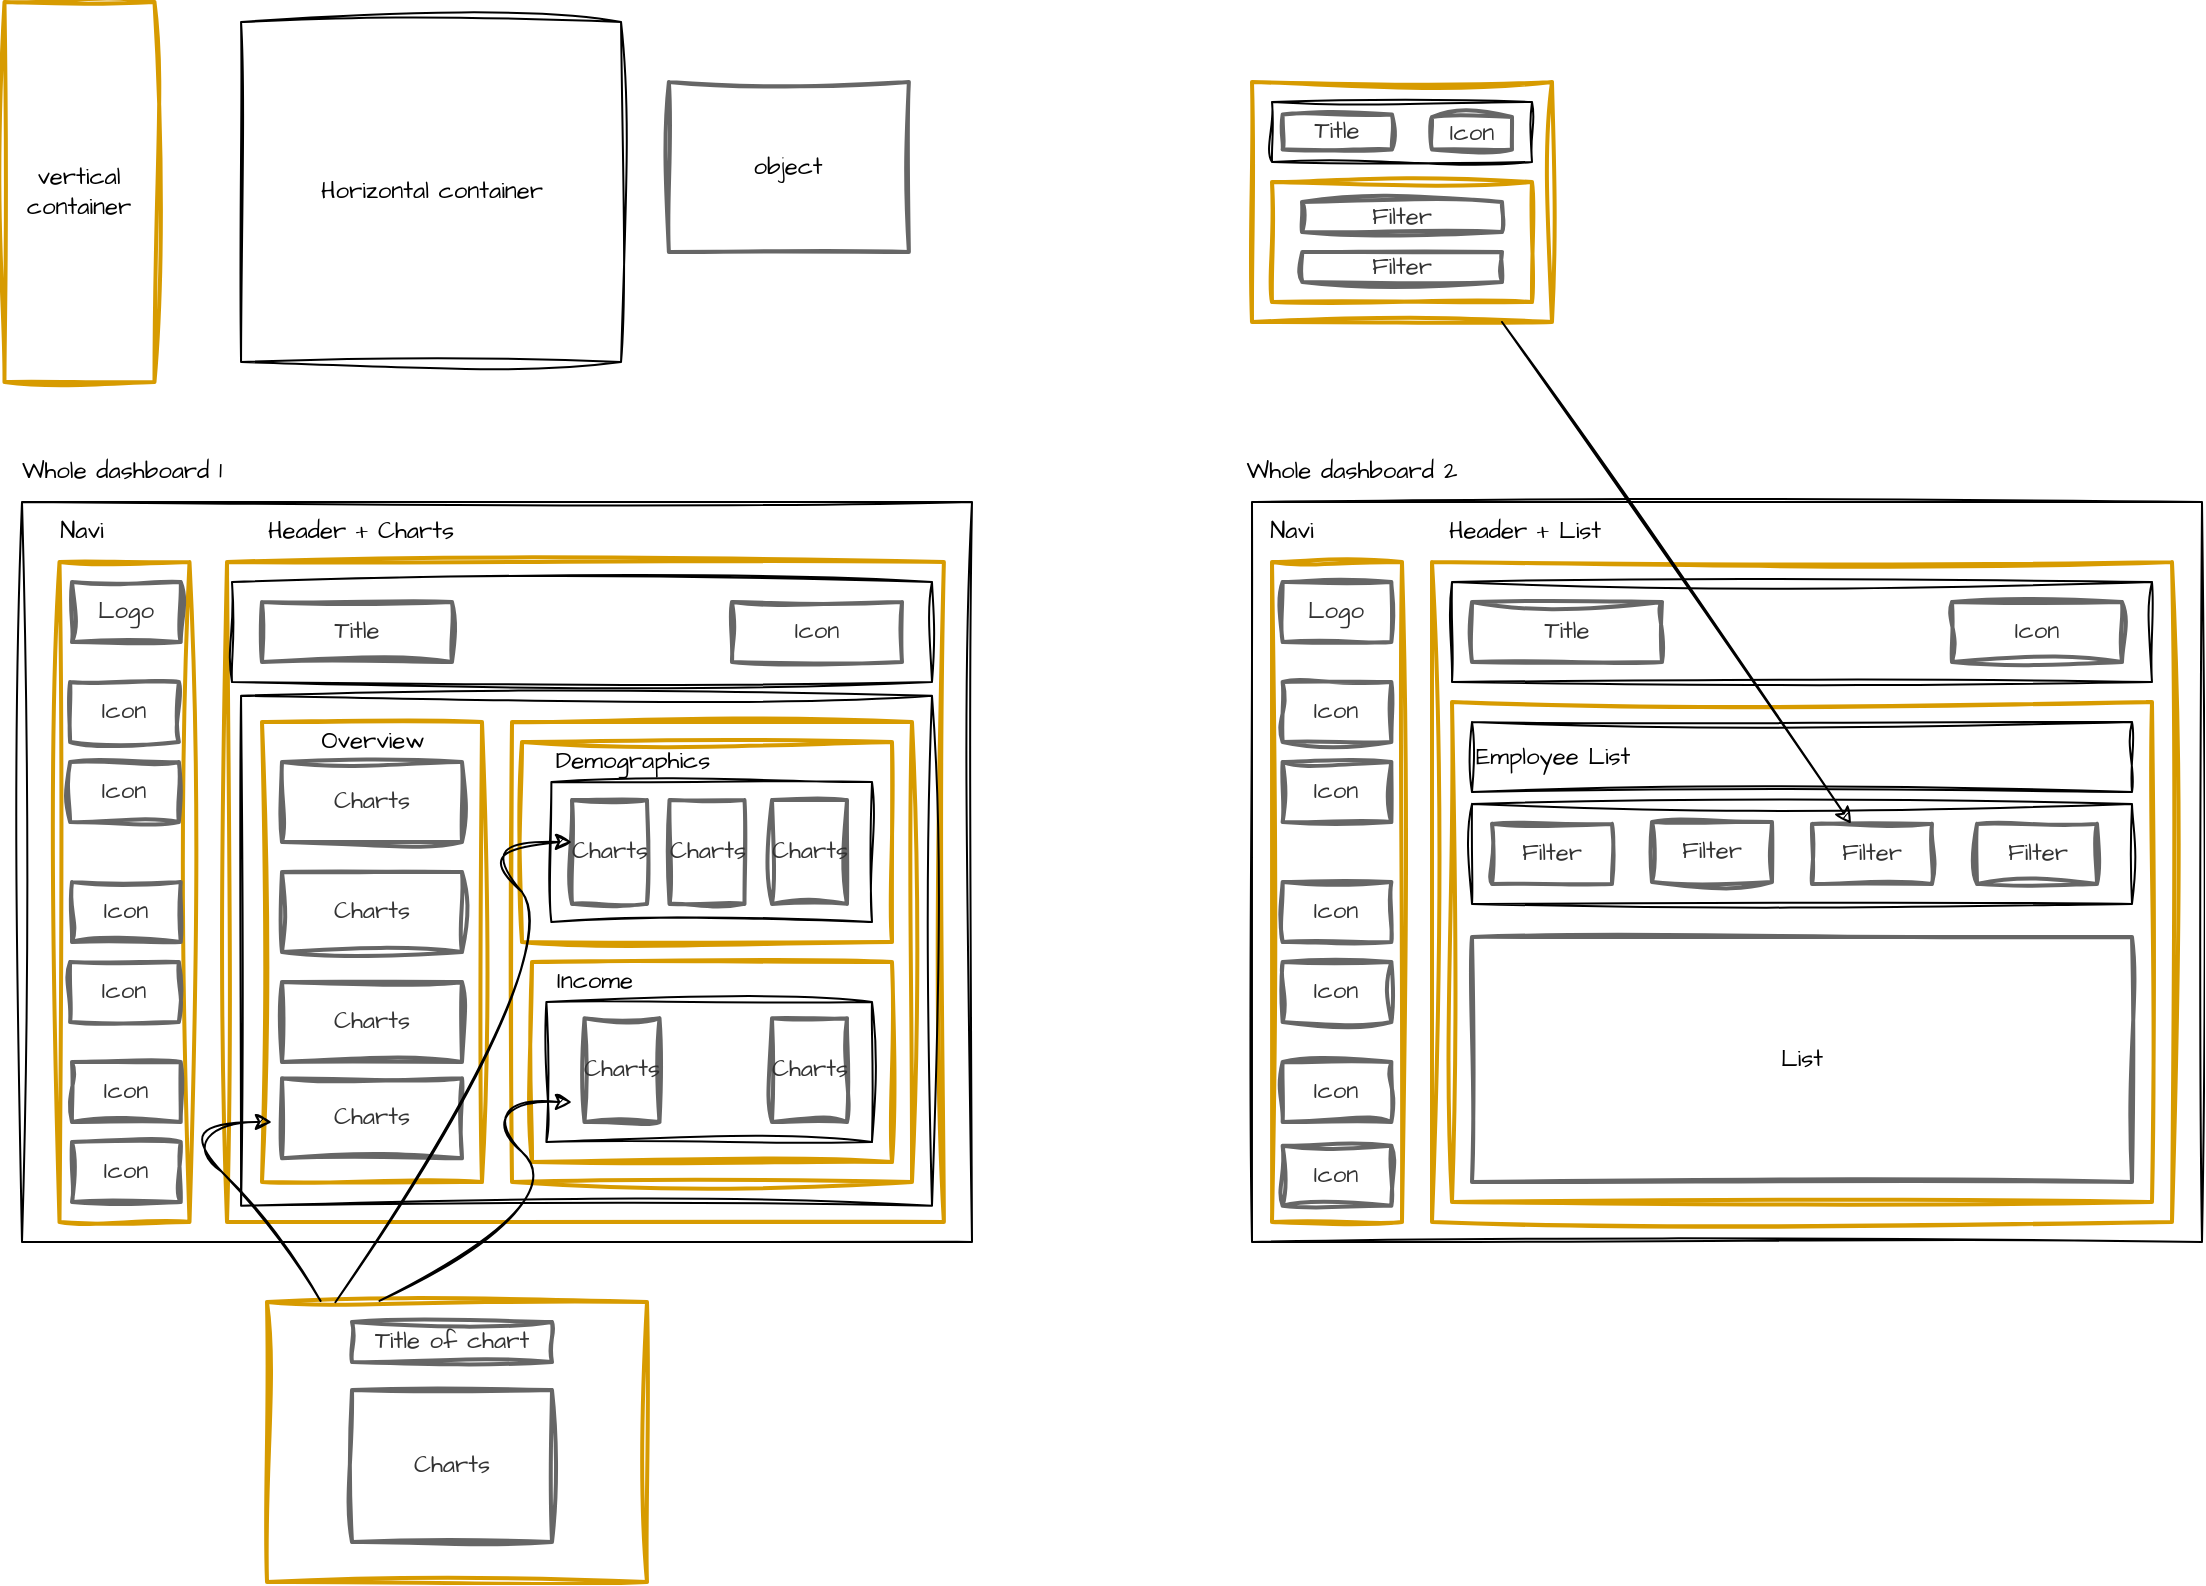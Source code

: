 <mxfile version="24.7.8">
  <diagram name="Page-1" id="XoTQVVrKs0Xj1rldHVB5">
    <mxGraphModel dx="675" dy="-282" grid="1" gridSize="10" guides="1" tooltips="1" connect="1" arrows="1" fold="1" page="0" pageScale="1" pageWidth="850" pageHeight="1100" math="0" shadow="0">
      <root>
        <mxCell id="0" />
        <mxCell id="1" parent="0" />
        <mxCell id="hkMnU-k49Y-wbds0Kl2f-65" value="" style="rounded=0;whiteSpace=wrap;html=1;sketch=1;hachureGap=4;jiggle=2;curveFitting=1;fontFamily=Architects Daughter;fontSource=https%3A%2F%2Ffonts.googleapis.com%2Fcss%3Ffamily%3DArchitects%2BDaughter;" parent="1" vertex="1">
          <mxGeometry x="545" y="1180" width="475" height="370" as="geometry" />
        </mxCell>
        <mxCell id="hkMnU-k49Y-wbds0Kl2f-36" value="Horizontal container" style="rounded=0;whiteSpace=wrap;html=1;sketch=1;hachureGap=4;jiggle=2;curveFitting=1;fontFamily=Architects Daughter;fontSource=https%3A%2F%2Ffonts.googleapis.com%2Fcss%3Ffamily%3DArchitects%2BDaughter;" parent="1" vertex="1">
          <mxGeometry x="654.53" y="940" width="190" height="170" as="geometry" />
        </mxCell>
        <mxCell id="hkMnU-k49Y-wbds0Kl2f-6" value="vertical container" style="rounded=0;whiteSpace=wrap;html=1;sketch=1;hachureGap=4;jiggle=2;curveFitting=1;fontFamily=Architects Daughter;fontSource=https%3A%2F%2Ffonts.googleapis.com%2Fcss%3Ffamily%3DArchitects%2BDaughter;direction=south;fillColor=none;strokeColor=#d79b00;strokeWidth=2;" parent="1" vertex="1">
          <mxGeometry x="536.24" y="930" width="75" height="190" as="geometry" />
        </mxCell>
        <mxCell id="hkMnU-k49Y-wbds0Kl2f-9" value="Whole dashboard 1" style="text;html=1;align=center;verticalAlign=middle;whiteSpace=wrap;rounded=0;fontFamily=Architects Daughter;fontSource=https%3A%2F%2Ffonts.googleapis.com%2Fcss%3Ffamily%3DArchitects%2BDaughter;" parent="1" vertex="1">
          <mxGeometry x="534.53" y="1150" width="120" height="30" as="geometry" />
        </mxCell>
        <mxCell id="hkMnU-k49Y-wbds0Kl2f-13" value="Navi" style="text;html=1;align=center;verticalAlign=middle;whiteSpace=wrap;rounded=0;fontFamily=Architects Daughter;fontSource=https%3A%2F%2Ffonts.googleapis.com%2Fcss%3Ffamily%3DArchitects%2BDaughter;" parent="1" vertex="1">
          <mxGeometry x="545" y="1180" width="60" height="30" as="geometry" />
        </mxCell>
        <mxCell id="hkMnU-k49Y-wbds0Kl2f-30" value="" style="rounded=0;whiteSpace=wrap;html=1;sketch=1;hachureGap=4;jiggle=2;curveFitting=1;fontFamily=Architects Daughter;fontSource=https%3A%2F%2Ffonts.googleapis.com%2Fcss%3Ffamily%3DArchitects%2BDaughter;direction=south;fillColor=none;strokeColor=#d79b00;strokeWidth=2;" parent="1" vertex="1">
          <mxGeometry x="647.5" y="1210" width="358.44" height="330" as="geometry" />
        </mxCell>
        <mxCell id="hkMnU-k49Y-wbds0Kl2f-37" value="object" style="rounded=0;whiteSpace=wrap;html=1;sketch=1;hachureGap=4;jiggle=2;curveFitting=1;fontFamily=Architects Daughter;fontSource=https%3A%2F%2Ffonts.googleapis.com%2Fcss%3Ffamily%3DArchitects%2BDaughter;fillColor=none;strokeColor=#666666;strokeWidth=2;" parent="1" vertex="1">
          <mxGeometry x="868.44" y="970" width="120" height="85" as="geometry" />
        </mxCell>
        <mxCell id="hkMnU-k49Y-wbds0Kl2f-40" style="edgeStyle=orthogonalEdgeStyle;rounded=0;sketch=1;hachureGap=4;jiggle=2;curveFitting=1;orthogonalLoop=1;jettySize=auto;html=1;exitX=1;exitY=0.5;exitDx=0;exitDy=0;fontFamily=Architects Daughter;fontSource=https%3A%2F%2Ffonts.googleapis.com%2Fcss%3Ffamily%3DArchitects%2BDaughter;" parent="1" source="hkMnU-k49Y-wbds0Kl2f-6" target="hkMnU-k49Y-wbds0Kl2f-6" edge="1">
          <mxGeometry relative="1" as="geometry" />
        </mxCell>
        <mxCell id="hkMnU-k49Y-wbds0Kl2f-63" value="" style="rounded=0;whiteSpace=wrap;html=1;sketch=1;hachureGap=4;jiggle=2;curveFitting=1;fontFamily=Architects Daughter;fontSource=https%3A%2F%2Ffonts.googleapis.com%2Fcss%3Ffamily%3DArchitects%2BDaughter;direction=south;fillColor=none;strokeColor=#d79b00;strokeWidth=2;" parent="1" vertex="1">
          <mxGeometry x="563.75" y="1210" width="65" height="330" as="geometry" />
        </mxCell>
        <mxCell id="hkMnU-k49Y-wbds0Kl2f-67" value="Logo" style="rounded=0;whiteSpace=wrap;html=1;sketch=1;hachureGap=4;jiggle=2;curveFitting=1;fontFamily=Architects Daughter;fontSource=https%3A%2F%2Ffonts.googleapis.com%2Fcss%3Ffamily%3DArchitects%2BDaughter;fillColor=none;strokeColor=#666666;strokeWidth=2;fontColor=#333333;" parent="1" vertex="1">
          <mxGeometry x="570" y="1220" width="54.37" height="30" as="geometry" />
        </mxCell>
        <mxCell id="hkMnU-k49Y-wbds0Kl2f-68" value="Icon" style="rounded=0;whiteSpace=wrap;html=1;sketch=1;hachureGap=4;jiggle=2;curveFitting=1;fontFamily=Architects Daughter;fontSource=https%3A%2F%2Ffonts.googleapis.com%2Fcss%3Ffamily%3DArchitects%2BDaughter;fillColor=none;strokeColor=#666666;strokeWidth=2;fontColor=#333333;" parent="1" vertex="1">
          <mxGeometry x="569.06" y="1270" width="54.37" height="30" as="geometry" />
        </mxCell>
        <mxCell id="hkMnU-k49Y-wbds0Kl2f-69" value="Icon" style="rounded=0;whiteSpace=wrap;html=1;sketch=1;hachureGap=4;jiggle=2;curveFitting=1;fontFamily=Architects Daughter;fontSource=https%3A%2F%2Ffonts.googleapis.com%2Fcss%3Ffamily%3DArchitects%2BDaughter;fillColor=none;strokeColor=#666666;strokeWidth=2;fontColor=#333333;" parent="1" vertex="1">
          <mxGeometry x="569.06" y="1310" width="54.37" height="30" as="geometry" />
        </mxCell>
        <mxCell id="hkMnU-k49Y-wbds0Kl2f-70" value="Icon" style="rounded=0;whiteSpace=wrap;html=1;sketch=1;hachureGap=4;jiggle=2;curveFitting=1;fontFamily=Architects Daughter;fontSource=https%3A%2F%2Ffonts.googleapis.com%2Fcss%3Ffamily%3DArchitects%2BDaughter;fillColor=none;strokeColor=#666666;strokeWidth=2;fontColor=#333333;" parent="1" vertex="1">
          <mxGeometry x="570" y="1460" width="54.37" height="30" as="geometry" />
        </mxCell>
        <mxCell id="hkMnU-k49Y-wbds0Kl2f-71" value="Icon" style="rounded=0;whiteSpace=wrap;html=1;sketch=1;hachureGap=4;jiggle=2;curveFitting=1;fontFamily=Architects Daughter;fontSource=https%3A%2F%2Ffonts.googleapis.com%2Fcss%3Ffamily%3DArchitects%2BDaughter;fillColor=none;strokeColor=#666666;strokeWidth=2;fontColor=#333333;" parent="1" vertex="1">
          <mxGeometry x="570" y="1500" width="54.37" height="30" as="geometry" />
        </mxCell>
        <mxCell id="hkMnU-k49Y-wbds0Kl2f-73" value="Icon" style="rounded=0;whiteSpace=wrap;html=1;sketch=1;hachureGap=4;jiggle=2;curveFitting=1;fontFamily=Architects Daughter;fontSource=https%3A%2F%2Ffonts.googleapis.com%2Fcss%3Ffamily%3DArchitects%2BDaughter;fillColor=none;strokeColor=#666666;strokeWidth=2;fontColor=#333333;" parent="1" vertex="1">
          <mxGeometry x="570" y="1370" width="54.37" height="30" as="geometry" />
        </mxCell>
        <mxCell id="hkMnU-k49Y-wbds0Kl2f-74" value="Icon" style="rounded=0;whiteSpace=wrap;html=1;sketch=1;hachureGap=4;jiggle=2;curveFitting=1;fontFamily=Architects Daughter;fontSource=https%3A%2F%2Ffonts.googleapis.com%2Fcss%3Ffamily%3DArchitects%2BDaughter;fillColor=none;strokeColor=#666666;strokeWidth=2;fontColor=#333333;" parent="1" vertex="1">
          <mxGeometry x="569.06" y="1410" width="54.37" height="30" as="geometry" />
        </mxCell>
        <mxCell id="hkMnU-k49Y-wbds0Kl2f-75" value="" style="rounded=0;whiteSpace=wrap;html=1;sketch=1;hachureGap=4;jiggle=2;curveFitting=1;fontFamily=Architects Daughter;fontSource=https%3A%2F%2Ffonts.googleapis.com%2Fcss%3Ffamily%3DArchitects%2BDaughter;" parent="1" vertex="1">
          <mxGeometry x="650" y="1220" width="350" height="50" as="geometry" />
        </mxCell>
        <mxCell id="hkMnU-k49Y-wbds0Kl2f-34" value="Title" style="rounded=0;whiteSpace=wrap;html=1;sketch=1;hachureGap=4;jiggle=2;curveFitting=1;fontFamily=Architects Daughter;fontSource=https%3A%2F%2Ffonts.googleapis.com%2Fcss%3Ffamily%3DArchitects%2BDaughter;fillColor=none;strokeColor=#666666;strokeWidth=2;fontColor=#333333;" parent="1" vertex="1">
          <mxGeometry x="665" y="1230" width="95" height="30" as="geometry" />
        </mxCell>
        <mxCell id="hkMnU-k49Y-wbds0Kl2f-7" value="Icon" style="rounded=0;whiteSpace=wrap;html=1;sketch=1;hachureGap=4;jiggle=2;curveFitting=1;fontFamily=Architects Daughter;fontSource=https%3A%2F%2Ffonts.googleapis.com%2Fcss%3Ffamily%3DArchitects%2BDaughter;fillColor=none;strokeColor=#666666;strokeWidth=2;fontColor=#333333;" parent="1" vertex="1">
          <mxGeometry x="900" y="1230" width="85" height="30" as="geometry" />
        </mxCell>
        <mxCell id="hkMnU-k49Y-wbds0Kl2f-77" value="Header + Charts" style="text;html=1;align=center;verticalAlign=middle;whiteSpace=wrap;rounded=0;fontFamily=Architects Daughter;fontSource=https%3A%2F%2Ffonts.googleapis.com%2Fcss%3Ffamily%3DArchitects%2BDaughter;" parent="1" vertex="1">
          <mxGeometry x="647.5" y="1180" width="132.5" height="30" as="geometry" />
        </mxCell>
        <mxCell id="hkMnU-k49Y-wbds0Kl2f-102" value="" style="rounded=0;whiteSpace=wrap;html=1;sketch=1;hachureGap=4;jiggle=2;curveFitting=1;fontFamily=Architects Daughter;fontSource=https%3A%2F%2Ffonts.googleapis.com%2Fcss%3Ffamily%3DArchitects%2BDaughter;direction=south;fillColor=none;strokeColor=#d79b00;strokeWidth=2;" parent="1" vertex="1">
          <mxGeometry x="667.5" y="1580" width="190" height="140" as="geometry" />
        </mxCell>
        <mxCell id="hkMnU-k49Y-wbds0Kl2f-103" value="Title of chart" style="rounded=0;whiteSpace=wrap;html=1;sketch=1;hachureGap=4;jiggle=2;curveFitting=1;fontFamily=Architects Daughter;fontSource=https%3A%2F%2Ffonts.googleapis.com%2Fcss%3Ffamily%3DArchitects%2BDaughter;fillColor=none;strokeColor=#666666;strokeWidth=2;fontColor=#333333;" parent="1" vertex="1">
          <mxGeometry x="710" y="1590" width="100" height="20" as="geometry" />
        </mxCell>
        <mxCell id="hkMnU-k49Y-wbds0Kl2f-104" value="Charts" style="rounded=0;whiteSpace=wrap;html=1;sketch=1;hachureGap=4;jiggle=2;curveFitting=1;fontFamily=Architects Daughter;fontSource=https%3A%2F%2Ffonts.googleapis.com%2Fcss%3Ffamily%3DArchitects%2BDaughter;fillColor=none;strokeColor=#666666;strokeWidth=2;fontColor=#333333;" parent="1" vertex="1">
          <mxGeometry x="710" y="1624.06" width="100" height="75.94" as="geometry" />
        </mxCell>
        <mxCell id="hkMnU-k49Y-wbds0Kl2f-115" value="" style="rounded=0;whiteSpace=wrap;html=1;sketch=1;hachureGap=4;jiggle=2;curveFitting=1;fontFamily=Architects Daughter;fontSource=https%3A%2F%2Ffonts.googleapis.com%2Fcss%3Ffamily%3DArchitects%2BDaughter;" parent="1" vertex="1">
          <mxGeometry x="654.53" y="1276.88" width="345.47" height="255" as="geometry" />
        </mxCell>
        <mxCell id="hkMnU-k49Y-wbds0Kl2f-42" value="" style="rounded=0;whiteSpace=wrap;html=1;sketch=1;hachureGap=4;jiggle=2;curveFitting=1;fontFamily=Architects Daughter;fontSource=https%3A%2F%2Ffonts.googleapis.com%2Fcss%3Ffamily%3DArchitects%2BDaughter;direction=south;fillColor=none;strokeColor=#d79b00;strokeWidth=2;" parent="1" vertex="1">
          <mxGeometry x="665" y="1290" width="110" height="230" as="geometry" />
        </mxCell>
        <mxCell id="hkMnU-k49Y-wbds0Kl2f-47" value="Charts" style="rounded=0;whiteSpace=wrap;html=1;sketch=1;hachureGap=4;jiggle=2;curveFitting=1;fontFamily=Architects Daughter;fontSource=https%3A%2F%2Ffonts.googleapis.com%2Fcss%3Ffamily%3DArchitects%2BDaughter;fillColor=none;strokeColor=#666666;strokeWidth=2;fontColor=#333333;" parent="1" vertex="1">
          <mxGeometry x="675" y="1310" width="90" height="40" as="geometry" />
        </mxCell>
        <mxCell id="hkMnU-k49Y-wbds0Kl2f-79" value="Charts" style="rounded=0;whiteSpace=wrap;html=1;sketch=1;hachureGap=4;jiggle=2;curveFitting=1;fontFamily=Architects Daughter;fontSource=https%3A%2F%2Ffonts.googleapis.com%2Fcss%3Ffamily%3DArchitects%2BDaughter;fillColor=none;strokeColor=#666666;strokeWidth=2;fontColor=#333333;" parent="1" vertex="1">
          <mxGeometry x="675" y="1365" width="90" height="40" as="geometry" />
        </mxCell>
        <mxCell id="hkMnU-k49Y-wbds0Kl2f-80" value="Charts" style="rounded=0;whiteSpace=wrap;html=1;sketch=1;hachureGap=4;jiggle=2;curveFitting=1;fontFamily=Architects Daughter;fontSource=https%3A%2F%2Ffonts.googleapis.com%2Fcss%3Ffamily%3DArchitects%2BDaughter;fillColor=none;strokeColor=#666666;strokeWidth=2;fontColor=#333333;" parent="1" vertex="1">
          <mxGeometry x="675" y="1420" width="90" height="40" as="geometry" />
        </mxCell>
        <mxCell id="hkMnU-k49Y-wbds0Kl2f-81" value="Charts" style="rounded=0;whiteSpace=wrap;html=1;sketch=1;hachureGap=4;jiggle=2;curveFitting=1;fontFamily=Architects Daughter;fontSource=https%3A%2F%2Ffonts.googleapis.com%2Fcss%3Ffamily%3DArchitects%2BDaughter;fillColor=none;strokeColor=#666666;strokeWidth=2;fontColor=#333333;" parent="1" vertex="1">
          <mxGeometry x="675" y="1468.12" width="90" height="40" as="geometry" />
        </mxCell>
        <mxCell id="hkMnU-k49Y-wbds0Kl2f-46" value="Overview" style="text;html=1;align=center;verticalAlign=middle;whiteSpace=wrap;rounded=0;fontFamily=Architects Daughter;fontSource=https%3A%2F%2Ffonts.googleapis.com%2Fcss%3Ffamily%3DArchitects%2BDaughter;" parent="1" vertex="1">
          <mxGeometry x="668.75" y="1290" width="102.5" height="20" as="geometry" />
        </mxCell>
        <mxCell id="hkMnU-k49Y-wbds0Kl2f-82" value="" style="rounded=0;whiteSpace=wrap;html=1;sketch=1;hachureGap=4;jiggle=2;curveFitting=1;fontFamily=Architects Daughter;fontSource=https%3A%2F%2Ffonts.googleapis.com%2Fcss%3Ffamily%3DArchitects%2BDaughter;direction=south;fillColor=none;strokeColor=#d79b00;strokeWidth=2;" parent="1" vertex="1">
          <mxGeometry x="790" y="1290" width="200" height="230" as="geometry" />
        </mxCell>
        <mxCell id="hkMnU-k49Y-wbds0Kl2f-85" value="vertical container" style="rounded=0;whiteSpace=wrap;html=1;sketch=1;hachureGap=4;jiggle=2;curveFitting=1;fontFamily=Architects Daughter;fontSource=https%3A%2F%2Ffonts.googleapis.com%2Fcss%3Ffamily%3DArchitects%2BDaughter;direction=south;fillColor=none;strokeColor=#d79b00;strokeWidth=2;" parent="1" vertex="1">
          <mxGeometry x="795" y="1300" width="185" height="100" as="geometry" />
        </mxCell>
        <mxCell id="hkMnU-k49Y-wbds0Kl2f-86" value="" style="rounded=0;whiteSpace=wrap;html=1;sketch=1;hachureGap=4;jiggle=2;curveFitting=1;fontFamily=Architects Daughter;fontSource=https%3A%2F%2Ffonts.googleapis.com%2Fcss%3Ffamily%3DArchitects%2BDaughter;direction=south;fillColor=none;strokeColor=#d79b00;strokeWidth=2;" parent="1" vertex="1">
          <mxGeometry x="800" y="1410" width="180" height="100" as="geometry" />
        </mxCell>
        <mxCell id="hkMnU-k49Y-wbds0Kl2f-89" value="" style="rounded=0;whiteSpace=wrap;html=1;sketch=1;hachureGap=4;jiggle=2;curveFitting=1;fontFamily=Architects Daughter;fontSource=https%3A%2F%2Ffonts.googleapis.com%2Fcss%3Ffamily%3DArchitects%2BDaughter;" parent="1" vertex="1">
          <mxGeometry x="809.69" y="1320" width="160.31" height="70" as="geometry" />
        </mxCell>
        <mxCell id="hkMnU-k49Y-wbds0Kl2f-93" value="Charts" style="rounded=0;whiteSpace=wrap;html=1;sketch=1;hachureGap=4;jiggle=2;curveFitting=1;fontFamily=Architects Daughter;fontSource=https%3A%2F%2Ffonts.googleapis.com%2Fcss%3Ffamily%3DArchitects%2BDaughter;fillColor=none;strokeColor=#666666;strokeWidth=2;fontColor=#333333;" parent="1" vertex="1">
          <mxGeometry x="820" y="1329.06" width="37.5" height="51.88" as="geometry" />
        </mxCell>
        <mxCell id="hkMnU-k49Y-wbds0Kl2f-94" value="Charts" style="rounded=0;whiteSpace=wrap;html=1;sketch=1;hachureGap=4;jiggle=2;curveFitting=1;fontFamily=Architects Daughter;fontSource=https%3A%2F%2Ffonts.googleapis.com%2Fcss%3Ffamily%3DArchitects%2BDaughter;fillColor=none;strokeColor=#666666;strokeWidth=2;fontColor=#333333;" parent="1" vertex="1">
          <mxGeometry x="868.75" y="1329.06" width="37.5" height="51.88" as="geometry" />
        </mxCell>
        <mxCell id="hkMnU-k49Y-wbds0Kl2f-95" value="Charts" style="rounded=0;whiteSpace=wrap;html=1;sketch=1;hachureGap=4;jiggle=2;curveFitting=1;fontFamily=Architects Daughter;fontSource=https%3A%2F%2Ffonts.googleapis.com%2Fcss%3Ffamily%3DArchitects%2BDaughter;fillColor=none;strokeColor=#666666;strokeWidth=2;fontColor=#333333;" parent="1" vertex="1">
          <mxGeometry x="920" y="1329.06" width="37.5" height="51.88" as="geometry" />
        </mxCell>
        <mxCell id="hkMnU-k49Y-wbds0Kl2f-91" value="" style="rounded=0;whiteSpace=wrap;html=1;sketch=1;hachureGap=4;jiggle=2;curveFitting=1;fontFamily=Architects Daughter;fontSource=https%3A%2F%2Ffonts.googleapis.com%2Fcss%3Ffamily%3DArchitects%2BDaughter;" parent="1" vertex="1">
          <mxGeometry x="807.19" y="1430" width="162.81" height="70" as="geometry" />
        </mxCell>
        <mxCell id="hkMnU-k49Y-wbds0Kl2f-97" value="Charts" style="rounded=0;whiteSpace=wrap;html=1;sketch=1;hachureGap=4;jiggle=2;curveFitting=1;fontFamily=Architects Daughter;fontSource=https%3A%2F%2Ffonts.googleapis.com%2Fcss%3Ffamily%3DArchitects%2BDaughter;fillColor=none;strokeColor=#666666;strokeWidth=2;fontColor=#333333;" parent="1" vertex="1">
          <mxGeometry x="826.25" y="1438.12" width="37.5" height="51.88" as="geometry" />
        </mxCell>
        <mxCell id="hkMnU-k49Y-wbds0Kl2f-98" value="Charts" style="rounded=0;whiteSpace=wrap;html=1;sketch=1;hachureGap=4;jiggle=2;curveFitting=1;fontFamily=Architects Daughter;fontSource=https%3A%2F%2Ffonts.googleapis.com%2Fcss%3Ffamily%3DArchitects%2BDaughter;fillColor=none;strokeColor=#666666;strokeWidth=2;fontColor=#333333;" parent="1" vertex="1">
          <mxGeometry x="920" y="1438.12" width="37.5" height="51.88" as="geometry" />
        </mxCell>
        <mxCell id="hkMnU-k49Y-wbds0Kl2f-87" value="Demographics" style="text;html=1;align=center;verticalAlign=middle;whiteSpace=wrap;rounded=0;fontFamily=Architects Daughter;fontSource=https%3A%2F%2Ffonts.googleapis.com%2Fcss%3Ffamily%3DArchitects%2BDaughter;" parent="1" vertex="1">
          <mxGeometry x="798.75" y="1300" width="102.5" height="20" as="geometry" />
        </mxCell>
        <mxCell id="hkMnU-k49Y-wbds0Kl2f-88" value="Income" style="text;html=1;align=center;verticalAlign=middle;whiteSpace=wrap;rounded=0;fontFamily=Architects Daughter;fontSource=https%3A%2F%2Ffonts.googleapis.com%2Fcss%3Ffamily%3DArchitects%2BDaughter;" parent="1" vertex="1">
          <mxGeometry x="780" y="1410" width="102.5" height="20" as="geometry" />
        </mxCell>
        <mxCell id="hkMnU-k49Y-wbds0Kl2f-132" value="" style="curved=1;endArrow=classic;html=1;rounded=0;sketch=1;hachureGap=4;jiggle=2;curveFitting=1;fontFamily=Architects Daughter;fontSource=https%3A%2F%2Ffonts.googleapis.com%2Fcss%3Ffamily%3DArchitects%2BDaughter;exitX=-0.004;exitY=0.704;exitDx=0;exitDy=0;exitPerimeter=0;" parent="1" source="hkMnU-k49Y-wbds0Kl2f-102" edge="1">
          <mxGeometry width="50" height="50" relative="1" as="geometry">
            <mxPoint x="770" y="1530" as="sourcePoint" />
            <mxPoint x="820" y="1480" as="targetPoint" />
            <Array as="points">
              <mxPoint x="820" y="1530" />
              <mxPoint x="770" y="1480" />
            </Array>
          </mxGeometry>
        </mxCell>
        <mxCell id="hkMnU-k49Y-wbds0Kl2f-133" value="" style="curved=1;endArrow=classic;html=1;rounded=0;sketch=1;hachureGap=4;jiggle=2;curveFitting=1;fontFamily=Architects Daughter;fontSource=https%3A%2F%2Ffonts.googleapis.com%2Fcss%3Ffamily%3DArchitects%2BDaughter;exitX=0.001;exitY=0.82;exitDx=0;exitDy=0;exitPerimeter=0;" parent="1" source="hkMnU-k49Y-wbds0Kl2f-102" edge="1">
          <mxGeometry width="50" height="50" relative="1" as="geometry">
            <mxPoint x="770" y="1400" as="sourcePoint" />
            <mxPoint x="820" y="1350" as="targetPoint" />
            <Array as="points">
              <mxPoint x="820" y="1400" />
              <mxPoint x="770" y="1350" />
            </Array>
          </mxGeometry>
        </mxCell>
        <mxCell id="hkMnU-k49Y-wbds0Kl2f-134" value="" style="curved=1;endArrow=classic;html=1;rounded=0;sketch=1;hachureGap=4;jiggle=2;curveFitting=1;fontFamily=Architects Daughter;fontSource=https%3A%2F%2Ffonts.googleapis.com%2Fcss%3Ffamily%3DArchitects%2BDaughter;exitX=-0.004;exitY=0.859;exitDx=0;exitDy=0;exitPerimeter=0;" parent="1" source="hkMnU-k49Y-wbds0Kl2f-102" edge="1">
          <mxGeometry width="50" height="50" relative="1" as="geometry">
            <mxPoint x="620" y="1540" as="sourcePoint" />
            <mxPoint x="670" y="1490" as="targetPoint" />
            <Array as="points">
              <mxPoint x="670" y="1540" />
              <mxPoint x="620" y="1490" />
            </Array>
          </mxGeometry>
        </mxCell>
        <mxCell id="8_1MPKHR6mkPk-_YTbra-1" value="" style="rounded=0;whiteSpace=wrap;html=1;sketch=1;hachureGap=4;jiggle=2;curveFitting=1;fontFamily=Architects Daughter;fontSource=https%3A%2F%2Ffonts.googleapis.com%2Fcss%3Ffamily%3DArchitects%2BDaughter;" vertex="1" parent="1">
          <mxGeometry x="1160" y="1180" width="475" height="370" as="geometry" />
        </mxCell>
        <mxCell id="8_1MPKHR6mkPk-_YTbra-2" value="" style="rounded=0;whiteSpace=wrap;html=1;sketch=1;hachureGap=4;jiggle=2;curveFitting=1;fontFamily=Architects Daughter;fontSource=https%3A%2F%2Ffonts.googleapis.com%2Fcss%3Ffamily%3DArchitects%2BDaughter;direction=south;fillColor=none;strokeColor=#d79b00;strokeWidth=2;" vertex="1" parent="1">
          <mxGeometry x="1170" y="1210" width="65" height="330" as="geometry" />
        </mxCell>
        <mxCell id="8_1MPKHR6mkPk-_YTbra-3" value="Logo" style="rounded=0;whiteSpace=wrap;html=1;sketch=1;hachureGap=4;jiggle=2;curveFitting=1;fontFamily=Architects Daughter;fontSource=https%3A%2F%2Ffonts.googleapis.com%2Fcss%3Ffamily%3DArchitects%2BDaughter;fillColor=none;strokeColor=#666666;strokeWidth=2;fontColor=#333333;" vertex="1" parent="1">
          <mxGeometry x="1175.32" y="1220" width="54.37" height="30" as="geometry" />
        </mxCell>
        <mxCell id="8_1MPKHR6mkPk-_YTbra-4" value="Icon" style="rounded=0;whiteSpace=wrap;html=1;sketch=1;hachureGap=4;jiggle=2;curveFitting=1;fontFamily=Architects Daughter;fontSource=https%3A%2F%2Ffonts.googleapis.com%2Fcss%3Ffamily%3DArchitects%2BDaughter;fillColor=none;strokeColor=#666666;strokeWidth=2;fontColor=#333333;" vertex="1" parent="1">
          <mxGeometry x="1175.32" y="1270" width="54.37" height="30" as="geometry" />
        </mxCell>
        <mxCell id="8_1MPKHR6mkPk-_YTbra-5" value="Icon" style="rounded=0;whiteSpace=wrap;html=1;sketch=1;hachureGap=4;jiggle=2;curveFitting=1;fontFamily=Architects Daughter;fontSource=https%3A%2F%2Ffonts.googleapis.com%2Fcss%3Ffamily%3DArchitects%2BDaughter;fillColor=none;strokeColor=#666666;strokeWidth=2;fontColor=#333333;" vertex="1" parent="1">
          <mxGeometry x="1175.32" y="1310" width="54.37" height="30" as="geometry" />
        </mxCell>
        <mxCell id="8_1MPKHR6mkPk-_YTbra-6" value="Icon" style="rounded=0;whiteSpace=wrap;html=1;sketch=1;hachureGap=4;jiggle=2;curveFitting=1;fontFamily=Architects Daughter;fontSource=https%3A%2F%2Ffonts.googleapis.com%2Fcss%3Ffamily%3DArchitects%2BDaughter;fillColor=none;strokeColor=#666666;strokeWidth=2;fontColor=#333333;" vertex="1" parent="1">
          <mxGeometry x="1175.32" y="1370" width="54.37" height="30" as="geometry" />
        </mxCell>
        <mxCell id="8_1MPKHR6mkPk-_YTbra-7" value="Icon" style="rounded=0;whiteSpace=wrap;html=1;sketch=1;hachureGap=4;jiggle=2;curveFitting=1;fontFamily=Architects Daughter;fontSource=https%3A%2F%2Ffonts.googleapis.com%2Fcss%3Ffamily%3DArchitects%2BDaughter;fillColor=none;strokeColor=#666666;strokeWidth=2;fontColor=#333333;" vertex="1" parent="1">
          <mxGeometry x="1175.32" y="1410" width="54.37" height="30" as="geometry" />
        </mxCell>
        <mxCell id="8_1MPKHR6mkPk-_YTbra-8" value="Icon" style="rounded=0;whiteSpace=wrap;html=1;sketch=1;hachureGap=4;jiggle=2;curveFitting=1;fontFamily=Architects Daughter;fontSource=https%3A%2F%2Ffonts.googleapis.com%2Fcss%3Ffamily%3DArchitects%2BDaughter;fillColor=none;strokeColor=#666666;strokeWidth=2;fontColor=#333333;" vertex="1" parent="1">
          <mxGeometry x="1175.32" y="1460" width="54.37" height="30" as="geometry" />
        </mxCell>
        <mxCell id="8_1MPKHR6mkPk-_YTbra-9" value="Icon" style="rounded=0;whiteSpace=wrap;html=1;sketch=1;hachureGap=4;jiggle=2;curveFitting=1;fontFamily=Architects Daughter;fontSource=https%3A%2F%2Ffonts.googleapis.com%2Fcss%3Ffamily%3DArchitects%2BDaughter;fillColor=none;strokeColor=#666666;strokeWidth=2;fontColor=#333333;" vertex="1" parent="1">
          <mxGeometry x="1175.32" y="1501.88" width="54.37" height="30" as="geometry" />
        </mxCell>
        <mxCell id="8_1MPKHR6mkPk-_YTbra-10" value="" style="rounded=0;whiteSpace=wrap;html=1;sketch=1;hachureGap=4;jiggle=2;curveFitting=1;fontFamily=Architects Daughter;fontSource=https%3A%2F%2Ffonts.googleapis.com%2Fcss%3Ffamily%3DArchitects%2BDaughter;direction=south;fillColor=none;strokeColor=#d79b00;strokeWidth=2;" vertex="1" parent="1">
          <mxGeometry x="1250" y="1210" width="370" height="330" as="geometry" />
        </mxCell>
        <mxCell id="8_1MPKHR6mkPk-_YTbra-11" value="" style="rounded=0;whiteSpace=wrap;html=1;sketch=1;hachureGap=4;jiggle=2;curveFitting=1;fontFamily=Architects Daughter;fontSource=https%3A%2F%2Ffonts.googleapis.com%2Fcss%3Ffamily%3DArchitects%2BDaughter;" vertex="1" parent="1">
          <mxGeometry x="1260" y="1220" width="350" height="50" as="geometry" />
        </mxCell>
        <mxCell id="8_1MPKHR6mkPk-_YTbra-12" value="Title" style="rounded=0;whiteSpace=wrap;html=1;sketch=1;hachureGap=4;jiggle=2;curveFitting=1;fontFamily=Architects Daughter;fontSource=https%3A%2F%2Ffonts.googleapis.com%2Fcss%3Ffamily%3DArchitects%2BDaughter;fillColor=none;strokeColor=#666666;strokeWidth=2;fontColor=#333333;" vertex="1" parent="1">
          <mxGeometry x="1270" y="1230" width="95" height="30" as="geometry" />
        </mxCell>
        <mxCell id="8_1MPKHR6mkPk-_YTbra-13" value="Icon" style="rounded=0;whiteSpace=wrap;html=1;sketch=1;hachureGap=4;jiggle=2;curveFitting=1;fontFamily=Architects Daughter;fontSource=https%3A%2F%2Ffonts.googleapis.com%2Fcss%3Ffamily%3DArchitects%2BDaughter;fillColor=none;strokeColor=#666666;strokeWidth=2;fontColor=#333333;" vertex="1" parent="1">
          <mxGeometry x="1510" y="1230" width="85" height="30" as="geometry" />
        </mxCell>
        <mxCell id="8_1MPKHR6mkPk-_YTbra-14" value="Header + List" style="text;html=1;align=center;verticalAlign=middle;whiteSpace=wrap;rounded=0;fontFamily=Architects Daughter;fontSource=https%3A%2F%2Ffonts.googleapis.com%2Fcss%3Ffamily%3DArchitects%2BDaughter;" vertex="1" parent="1">
          <mxGeometry x="1229.69" y="1180" width="132.5" height="30" as="geometry" />
        </mxCell>
        <mxCell id="8_1MPKHR6mkPk-_YTbra-15" value="Navi" style="text;html=1;align=center;verticalAlign=middle;whiteSpace=wrap;rounded=0;fontFamily=Architects Daughter;fontSource=https%3A%2F%2Ffonts.googleapis.com%2Fcss%3Ffamily%3DArchitects%2BDaughter;" vertex="1" parent="1">
          <mxGeometry x="1150.0" y="1180" width="60" height="30" as="geometry" />
        </mxCell>
        <mxCell id="8_1MPKHR6mkPk-_YTbra-16" value="" style="rounded=0;whiteSpace=wrap;html=1;sketch=1;hachureGap=4;jiggle=2;curveFitting=1;fontFamily=Architects Daughter;fontSource=https%3A%2F%2Ffonts.googleapis.com%2Fcss%3Ffamily%3DArchitects%2BDaughter;direction=south;fillColor=none;strokeColor=#d79b00;strokeWidth=2;" vertex="1" parent="1">
          <mxGeometry x="1260" y="1280" width="350" height="250" as="geometry" />
        </mxCell>
        <mxCell id="8_1MPKHR6mkPk-_YTbra-17" value="" style="rounded=0;whiteSpace=wrap;html=1;sketch=1;hachureGap=4;jiggle=2;curveFitting=1;fontFamily=Architects Daughter;fontSource=https%3A%2F%2Ffonts.googleapis.com%2Fcss%3Ffamily%3DArchitects%2BDaughter;" vertex="1" parent="1">
          <mxGeometry x="1270" y="1330.94" width="330" height="50" as="geometry" />
        </mxCell>
        <mxCell id="8_1MPKHR6mkPk-_YTbra-18" value="Filter" style="rounded=0;whiteSpace=wrap;html=1;sketch=1;hachureGap=4;jiggle=2;curveFitting=1;fontFamily=Architects Daughter;fontSource=https%3A%2F%2Ffonts.googleapis.com%2Fcss%3Ffamily%3DArchitects%2BDaughter;fillColor=none;strokeColor=#666666;strokeWidth=2;fontColor=#333333;" vertex="1" parent="1">
          <mxGeometry x="1280" y="1340.94" width="60" height="30" as="geometry" />
        </mxCell>
        <mxCell id="8_1MPKHR6mkPk-_YTbra-19" value="Filter" style="rounded=0;whiteSpace=wrap;html=1;sketch=1;hachureGap=4;jiggle=2;curveFitting=1;fontFamily=Architects Daughter;fontSource=https%3A%2F%2Ffonts.googleapis.com%2Fcss%3Ffamily%3DArchitects%2BDaughter;fillColor=none;strokeColor=#666666;strokeWidth=2;fontColor=#333333;" vertex="1" parent="1">
          <mxGeometry x="1360" y="1340" width="60" height="30" as="geometry" />
        </mxCell>
        <mxCell id="8_1MPKHR6mkPk-_YTbra-20" value="Filter" style="rounded=0;whiteSpace=wrap;html=1;sketch=1;hachureGap=4;jiggle=2;curveFitting=1;fontFamily=Architects Daughter;fontSource=https%3A%2F%2Ffonts.googleapis.com%2Fcss%3Ffamily%3DArchitects%2BDaughter;fillColor=none;strokeColor=#666666;strokeWidth=2;fontColor=#333333;" vertex="1" parent="1">
          <mxGeometry x="1440" y="1340.94" width="60" height="30" as="geometry" />
        </mxCell>
        <mxCell id="8_1MPKHR6mkPk-_YTbra-21" value="Filter" style="rounded=0;whiteSpace=wrap;html=1;sketch=1;hachureGap=4;jiggle=2;curveFitting=1;fontFamily=Architects Daughter;fontSource=https%3A%2F%2Ffonts.googleapis.com%2Fcss%3Ffamily%3DArchitects%2BDaughter;fillColor=none;strokeColor=#666666;strokeWidth=2;fontColor=#333333;" vertex="1" parent="1">
          <mxGeometry x="1522.5" y="1340.94" width="60" height="30" as="geometry" />
        </mxCell>
        <mxCell id="8_1MPKHR6mkPk-_YTbra-23" value="Employee List" style="rounded=0;whiteSpace=wrap;html=1;sketch=1;hachureGap=4;jiggle=2;curveFitting=1;fontFamily=Architects Daughter;fontSource=https%3A%2F%2Ffonts.googleapis.com%2Fcss%3Ffamily%3DArchitects%2BDaughter;align=left;" vertex="1" parent="1">
          <mxGeometry x="1270" y="1290" width="330" height="35" as="geometry" />
        </mxCell>
        <mxCell id="8_1MPKHR6mkPk-_YTbra-25" value="List" style="rounded=0;whiteSpace=wrap;html=1;sketch=1;hachureGap=4;jiggle=2;curveFitting=1;fontFamily=Architects Daughter;fontSource=https%3A%2F%2Ffonts.googleapis.com%2Fcss%3Ffamily%3DArchitects%2BDaughter;fillColor=none;strokeColor=#666666;strokeWidth=2;" vertex="1" parent="1">
          <mxGeometry x="1270" y="1397.5" width="330" height="122.5" as="geometry" />
        </mxCell>
        <mxCell id="8_1MPKHR6mkPk-_YTbra-26" value="" style="rounded=0;whiteSpace=wrap;html=1;sketch=1;hachureGap=4;jiggle=2;curveFitting=1;fontFamily=Architects Daughter;fontSource=https%3A%2F%2Ffonts.googleapis.com%2Fcss%3Ffamily%3DArchitects%2BDaughter;direction=south;fillColor=none;strokeColor=#d79b00;strokeWidth=2;" vertex="1" parent="1">
          <mxGeometry x="1160" y="970" width="150" height="120" as="geometry" />
        </mxCell>
        <mxCell id="8_1MPKHR6mkPk-_YTbra-27" value="" style="rounded=0;whiteSpace=wrap;html=1;sketch=1;hachureGap=4;jiggle=2;curveFitting=1;fontFamily=Architects Daughter;fontSource=https%3A%2F%2Ffonts.googleapis.com%2Fcss%3Ffamily%3DArchitects%2BDaughter;" vertex="1" parent="1">
          <mxGeometry x="1170" y="980" width="130" height="30" as="geometry" />
        </mxCell>
        <mxCell id="8_1MPKHR6mkPk-_YTbra-28" value="Title" style="rounded=0;whiteSpace=wrap;html=1;sketch=1;hachureGap=4;jiggle=2;curveFitting=1;fontFamily=Architects Daughter;fontSource=https%3A%2F%2Ffonts.googleapis.com%2Fcss%3Ffamily%3DArchitects%2BDaughter;fillColor=none;strokeColor=#666666;strokeWidth=2;fontColor=#333333;" vertex="1" parent="1">
          <mxGeometry x="1175.32" y="986.25" width="54.68" height="17.5" as="geometry" />
        </mxCell>
        <mxCell id="8_1MPKHR6mkPk-_YTbra-29" value="Icon" style="rounded=0;whiteSpace=wrap;html=1;sketch=1;hachureGap=4;jiggle=2;curveFitting=1;fontFamily=Architects Daughter;fontSource=https%3A%2F%2Ffonts.googleapis.com%2Fcss%3Ffamily%3DArchitects%2BDaughter;fillColor=none;strokeColor=#666666;strokeWidth=2;fontColor=#333333;" vertex="1" parent="1">
          <mxGeometry x="1250" y="987.5" width="40" height="16.25" as="geometry" />
        </mxCell>
        <mxCell id="8_1MPKHR6mkPk-_YTbra-30" value="Filter" style="rounded=0;whiteSpace=wrap;html=1;sketch=1;hachureGap=4;jiggle=2;curveFitting=1;fontFamily=Architects Daughter;fontSource=https%3A%2F%2Ffonts.googleapis.com%2Fcss%3Ffamily%3DArchitects%2BDaughter;fillColor=none;strokeColor=#666666;strokeWidth=2;fontColor=#333333;" vertex="1" parent="1">
          <mxGeometry x="1185.16" y="1055" width="99.84" height="15" as="geometry" />
        </mxCell>
        <mxCell id="8_1MPKHR6mkPk-_YTbra-31" value="Filter" style="rounded=0;whiteSpace=wrap;html=1;sketch=1;hachureGap=4;jiggle=2;curveFitting=1;fontFamily=Architects Daughter;fontSource=https%3A%2F%2Ffonts.googleapis.com%2Fcss%3Ffamily%3DArchitects%2BDaughter;fillColor=none;strokeColor=#666666;strokeWidth=2;fontColor=#333333;" vertex="1" parent="1">
          <mxGeometry x="1185" y="1030" width="100" height="15" as="geometry" />
        </mxCell>
        <mxCell id="8_1MPKHR6mkPk-_YTbra-34" value="" style="rounded=0;whiteSpace=wrap;html=1;sketch=1;hachureGap=4;jiggle=2;curveFitting=1;fontFamily=Architects Daughter;fontSource=https%3A%2F%2Ffonts.googleapis.com%2Fcss%3Ffamily%3DArchitects%2BDaughter;direction=south;fillColor=none;strokeColor=#d79b00;strokeWidth=2;" vertex="1" parent="1">
          <mxGeometry x="1170" y="1020" width="130" height="60" as="geometry" />
        </mxCell>
        <mxCell id="8_1MPKHR6mkPk-_YTbra-40" value="" style="endArrow=classic;html=1;rounded=0;sketch=1;hachureGap=4;jiggle=2;curveFitting=1;fontFamily=Architects Daughter;fontSource=https%3A%2F%2Ffonts.googleapis.com%2Fcss%3Ffamily%3DArchitects%2BDaughter;exitX=1.014;exitY=0.825;exitDx=0;exitDy=0;exitPerimeter=0;" edge="1" parent="1" target="8_1MPKHR6mkPk-_YTbra-20">
          <mxGeometry width="50" height="50" relative="1" as="geometry">
            <mxPoint x="1285" y="1090" as="sourcePoint" />
            <mxPoint x="1248.75" y="1148.32" as="targetPoint" />
          </mxGeometry>
        </mxCell>
        <mxCell id="8_1MPKHR6mkPk-_YTbra-39" value="Whole dashboard 2" style="text;html=1;align=center;verticalAlign=middle;whiteSpace=wrap;rounded=0;fontFamily=Architects Daughter;fontSource=https%3A%2F%2Ffonts.googleapis.com%2Fcss%3Ffamily%3DArchitects%2BDaughter;" vertex="1" parent="1">
          <mxGeometry x="1150" y="1150" width="120" height="30" as="geometry" />
        </mxCell>
      </root>
    </mxGraphModel>
  </diagram>
</mxfile>
